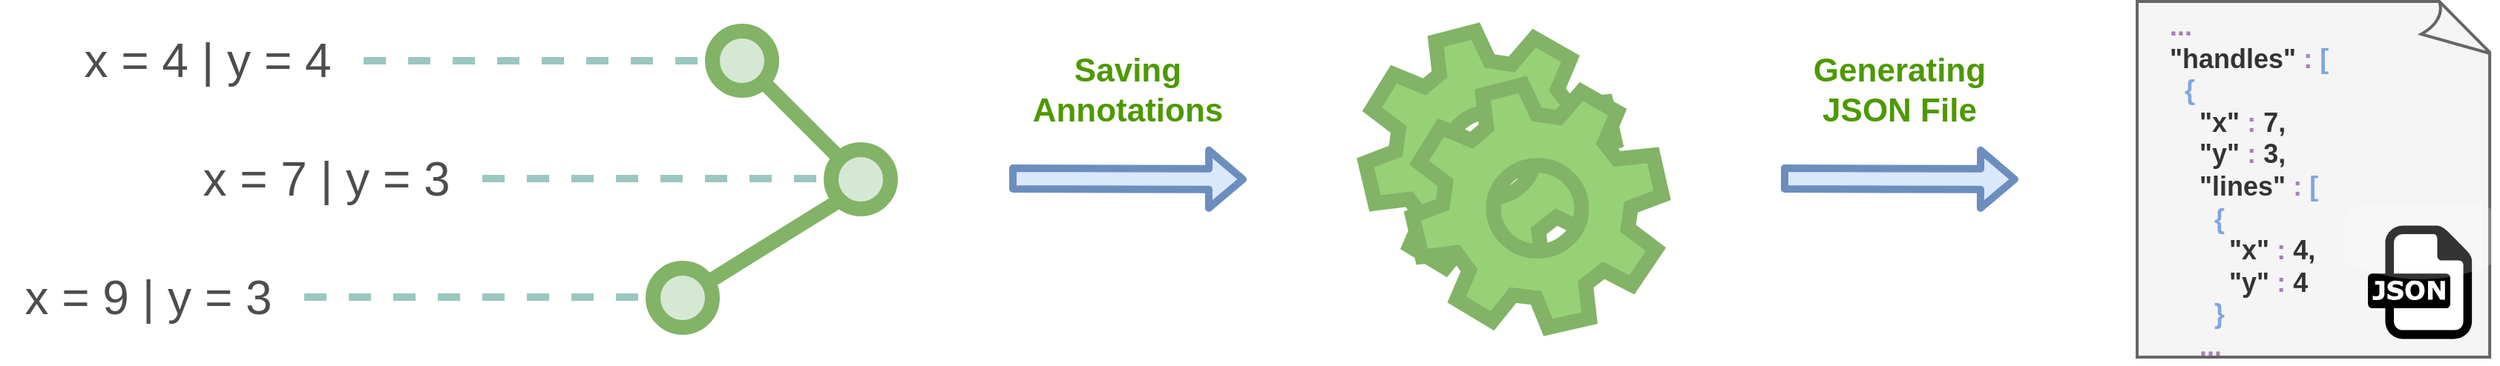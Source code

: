 <mxfile version="12.7.2" type="device"><diagram id="7IWNcxSxdaGGJTW-F7v0" name="main"><mxGraphModel dx="1773" dy="565" grid="1" gridSize="10" guides="1" tooltips="1" connect="1" arrows="1" fold="1" page="1" pageScale="1" pageWidth="827" pageHeight="1169" math="0" shadow="0"><root><mxCell id="0"/><mxCell id="1" parent="0"/><mxCell id="cNGaevoGqhWllTjWEcQY-25" style="edgeStyle=none;rounded=0;orthogonalLoop=1;jettySize=auto;html=1;entryX=1;entryY=0.5;entryDx=0;entryDy=0;endArrow=none;endFill=0;strokeWidth=5;fontSize=32;fontColor=#999999;dashed=1;strokeColor=#9AC7BF;" parent="1" target="cNGaevoGqhWllTjWEcQY-24" edge="1"><mxGeometry relative="1" as="geometry"><mxPoint x="390" y="240" as="sourcePoint"/></mxGeometry></mxCell><mxCell id="cNGaevoGqhWllTjWEcQY-1" value="" style="ellipse;whiteSpace=wrap;html=1;aspect=fixed;fillColor=#d5e8d4;strokeColor=#82B366;strokeWidth=10;" parent="1" vertex="1"><mxGeometry x="400" y="220" width="40" height="40" as="geometry"/></mxCell><mxCell id="cNGaevoGqhWllTjWEcQY-2" value="" style="ellipse;whiteSpace=wrap;html=1;aspect=fixed;strokeWidth=10;fillColor=#d5e8d4;strokeColor=#82b366;" parent="1" vertex="1"><mxGeometry x="480" y="300" width="40" height="40" as="geometry"/></mxCell><mxCell id="cNGaevoGqhWllTjWEcQY-4" style="rounded=0;orthogonalLoop=1;jettySize=auto;html=1;entryX=0;entryY=1;entryDx=0;entryDy=0;endArrow=none;endFill=0;strokeWidth=10;fillColor=#d5e8d4;strokeColor=#82b366;" parent="1" source="cNGaevoGqhWllTjWEcQY-3" target="cNGaevoGqhWllTjWEcQY-2" edge="1"><mxGeometry relative="1" as="geometry"/></mxCell><mxCell id="cNGaevoGqhWllTjWEcQY-3" value="" style="ellipse;whiteSpace=wrap;html=1;aspect=fixed;fillColor=#d5e8d4;strokeColor=#82b366;strokeWidth=10;" parent="1" vertex="1"><mxGeometry x="360" y="380" width="40" height="40" as="geometry"/></mxCell><mxCell id="cNGaevoGqhWllTjWEcQY-5" style="rounded=0;orthogonalLoop=1;jettySize=auto;html=1;entryX=0;entryY=0;entryDx=0;entryDy=0;endArrow=none;endFill=0;strokeWidth=10;exitX=1;exitY=1;exitDx=0;exitDy=0;fillColor=#d5e8d4;strokeColor=#82b366;" parent="1" source="cNGaevoGqhWllTjWEcQY-1" target="cNGaevoGqhWllTjWEcQY-2" edge="1"><mxGeometry relative="1" as="geometry"><mxPoint x="407.005" y="399.473" as="sourcePoint"/><mxPoint x="495.858" y="344.142" as="targetPoint"/></mxGeometry></mxCell><mxCell id="cNGaevoGqhWllTjWEcQY-12" value="" style="shape=flexArrow;endArrow=classic;html=1;strokeWidth=5;fillColor=#dae8fc;strokeColor=#6c8ebf;" parent="1" edge="1"><mxGeometry width="50" height="50" relative="1" as="geometry"><mxPoint x="600" y="319.5" as="sourcePoint"/><mxPoint x="760" y="320" as="targetPoint"/></mxGeometry></mxCell><mxCell id="cNGaevoGqhWllTjWEcQY-13" value="" style="shape=mxgraph.bpmn.service_task;html=1;outlineConnect=0;strokeColor=#82B366;strokeWidth=10;fillColor=#97D077;" parent="1" vertex="1"><mxGeometry x="840" y="220" width="200" height="200" as="geometry"/></mxCell><mxCell id="cNGaevoGqhWllTjWEcQY-14" value="Saving&lt;br style=&quot;font-size: 22px;&quot;&gt;Annotations" style="text;html=1;strokeColor=none;fillColor=none;align=center;verticalAlign=middle;whiteSpace=wrap;rounded=0;fontSize=22;fontStyle=1;fontColor=#4D9900;" parent="1" vertex="1"><mxGeometry x="600" y="220" width="160" height="80" as="geometry"/></mxCell><mxCell id="cNGaevoGqhWllTjWEcQY-15" value="" style="shape=flexArrow;endArrow=classic;html=1;strokeWidth=5;fillColor=#dae8fc;strokeColor=#6c8ebf;" parent="1" edge="1"><mxGeometry width="50" height="50" relative="1" as="geometry"><mxPoint x="1120" y="319.5" as="sourcePoint"/><mxPoint x="1280" y="320" as="targetPoint"/></mxGeometry></mxCell><mxCell id="cNGaevoGqhWllTjWEcQY-20" value="" style="whiteSpace=wrap;html=1;shape=mxgraph.basic.document;strokeColor=#666666;strokeWidth=2;fillColor=#f5f5f5;fontSize=22;fontColor=#333333;" parent="1" vertex="1"><mxGeometry x="1360" y="200" width="240" height="240" as="geometry"/></mxCell><mxCell id="cNGaevoGqhWllTjWEcQY-21" value="" style="dashed=0;outlineConnect=0;html=1;align=center;labelPosition=center;verticalLabelPosition=bottom;verticalAlign=top;shape=mxgraph.webicons.json;gradientColor=#DFDEDE;strokeColor=#82B366;strokeWidth=2;fontSize=22;fontColor=#82B366;fillColor=none;" parent="1" vertex="1"><mxGeometry x="1500" y="337.6" width="102.4" height="102.4" as="geometry"/></mxCell><mxCell id="cNGaevoGqhWllTjWEcQY-22" value="Generating&lt;br style=&quot;font-size: 22px&quot;&gt;JSON File" style="text;html=1;strokeColor=none;fillColor=none;align=center;verticalAlign=middle;whiteSpace=wrap;rounded=0;fontSize=22;fontStyle=1;fontColor=#4D9900;" parent="1" vertex="1"><mxGeometry x="1120" y="220" width="160" height="80" as="geometry"/></mxCell><mxCell id="cNGaevoGqhWllTjWEcQY-23" value="&lt;div style=&quot;font-size: 18px&quot;&gt;&amp;nbsp; &amp;nbsp; &lt;font color=&quot;#a680b8&quot;&gt;...&lt;/font&gt;&lt;/div&gt;&lt;div style=&quot;font-size: 18px&quot;&gt;&amp;nbsp; &amp;nbsp; &quot;handles&quot; &lt;font color=&quot;#a680b8&quot;&gt;:&lt;/font&gt;&amp;nbsp;&lt;font color=&quot;#7ea6e0&quot;&gt;[&lt;/font&gt;&amp;nbsp;&lt;/div&gt;&lt;div style=&quot;font-size: 18px&quot;&gt;&amp;nbsp; &amp;nbsp; &amp;nbsp; &lt;font color=&quot;#7ea6e0&quot;&gt;{&lt;/font&gt;&amp;nbsp;&lt;/div&gt;&lt;div style=&quot;font-size: 18px&quot;&gt;&amp;nbsp; &amp;nbsp; &amp;nbsp; &amp;nbsp; &quot;x&quot; &lt;font color=&quot;#a680b8&quot;&gt;:&lt;/font&gt; 7,&lt;/div&gt;&lt;div style=&quot;font-size: 18px&quot;&gt;&amp;nbsp; &amp;nbsp; &amp;nbsp; &amp;nbsp; &quot;y&quot; &lt;font color=&quot;#a680b8&quot;&gt;:&lt;/font&gt; 3,&lt;/div&gt;&lt;div style=&quot;font-size: 18px&quot;&gt;&amp;nbsp; &amp;nbsp; &amp;nbsp; &amp;nbsp; &quot;lines&quot; &lt;font color=&quot;#a680b8&quot;&gt;:&lt;/font&gt;&amp;nbsp;&lt;font color=&quot;#7ea6e0&quot;&gt;[&lt;/font&gt;&amp;nbsp;&lt;/div&gt;&lt;div style=&quot;font-size: 18px&quot;&gt;&amp;nbsp; &amp;nbsp; &amp;nbsp; &amp;nbsp; &amp;nbsp; &lt;font color=&quot;#7ea6e0&quot;&gt;{&lt;/font&gt;&amp;nbsp;&lt;/div&gt;&lt;div style=&quot;font-size: 18px&quot;&gt;&amp;nbsp; &amp;nbsp; &amp;nbsp; &amp;nbsp; &amp;nbsp; &amp;nbsp; &quot;x&quot; &lt;font color=&quot;#a680b8&quot;&gt;:&lt;/font&gt; 4,&lt;/div&gt;&lt;div style=&quot;font-size: 18px&quot;&gt;&amp;nbsp; &amp;nbsp; &amp;nbsp; &amp;nbsp; &amp;nbsp; &amp;nbsp; &quot;y&quot; &lt;font color=&quot;#a680b8&quot;&gt;:&lt;/font&gt; 4&lt;/div&gt;&lt;div style=&quot;font-size: 18px&quot;&gt;&amp;nbsp; &amp;nbsp; &amp;nbsp; &amp;nbsp; &amp;nbsp; &lt;font color=&quot;#7ea6e0&quot;&gt;}&lt;/font&gt;&lt;/div&gt;&lt;div style=&quot;font-size: 18px&quot;&gt;&amp;nbsp; &amp;nbsp; &amp;nbsp; &amp;nbsp; &lt;font color=&quot;#a680b8&quot;&gt;...&lt;/font&gt;&lt;/div&gt;" style="text;html=1;strokeColor=none;fillColor=none;align=left;verticalAlign=top;whiteSpace=wrap;rounded=0;fontSize=18;fontColor=#333333;fontStyle=1" parent="1" vertex="1"><mxGeometry x="1360" y="200" width="240" height="240" as="geometry"/></mxCell><mxCell id="cNGaevoGqhWllTjWEcQY-24" value="x = 4 | y = 4" style="text;html=1;strokeColor=none;fillColor=none;align=center;verticalAlign=middle;whiteSpace=wrap;rounded=0;fontSize=32;fontColor=#4D4D4D;" parent="1" vertex="1"><mxGeometry x="-40" y="220" width="200" height="40" as="geometry"/></mxCell><mxCell id="cNGaevoGqhWllTjWEcQY-26" value="x = 7 | y = 3" style="text;html=1;strokeColor=none;fillColor=none;align=center;verticalAlign=middle;whiteSpace=wrap;rounded=0;fontSize=32;fontColor=#4D4D4D;" parent="1" vertex="1"><mxGeometry x="40" y="300" width="200" height="40" as="geometry"/></mxCell><mxCell id="cNGaevoGqhWllTjWEcQY-27" style="edgeStyle=none;rounded=0;orthogonalLoop=1;jettySize=auto;html=1;entryX=1;entryY=0.5;entryDx=0;entryDy=0;endArrow=none;endFill=0;strokeWidth=5;fontSize=32;fontColor=#999999;dashed=1;strokeColor=#9AC7BF;" parent="1" edge="1"><mxGeometry relative="1" as="geometry"><mxPoint x="470" y="319.5" as="sourcePoint"/><mxPoint x="230" y="319.5" as="targetPoint"/></mxGeometry></mxCell><mxCell id="cNGaevoGqhWllTjWEcQY-28" value="x = 9 | y = 3" style="text;html=1;strokeColor=none;fillColor=none;align=center;verticalAlign=middle;whiteSpace=wrap;rounded=0;fontSize=32;fontColor=#4D4D4D;" parent="1" vertex="1"><mxGeometry x="-80" y="380" width="200" height="40" as="geometry"/></mxCell><mxCell id="cNGaevoGqhWllTjWEcQY-29" style="edgeStyle=none;rounded=0;orthogonalLoop=1;jettySize=auto;html=1;entryX=1;entryY=0.5;entryDx=0;entryDy=0;endArrow=none;endFill=0;strokeWidth=5;fontSize=32;fontColor=#999999;dashed=1;strokeColor=#9AC7BF;" parent="1" edge="1"><mxGeometry relative="1" as="geometry"><mxPoint x="350" y="399.5" as="sourcePoint"/><mxPoint x="120" y="399.5" as="targetPoint"/></mxGeometry></mxCell></root></mxGraphModel></diagram></mxfile>